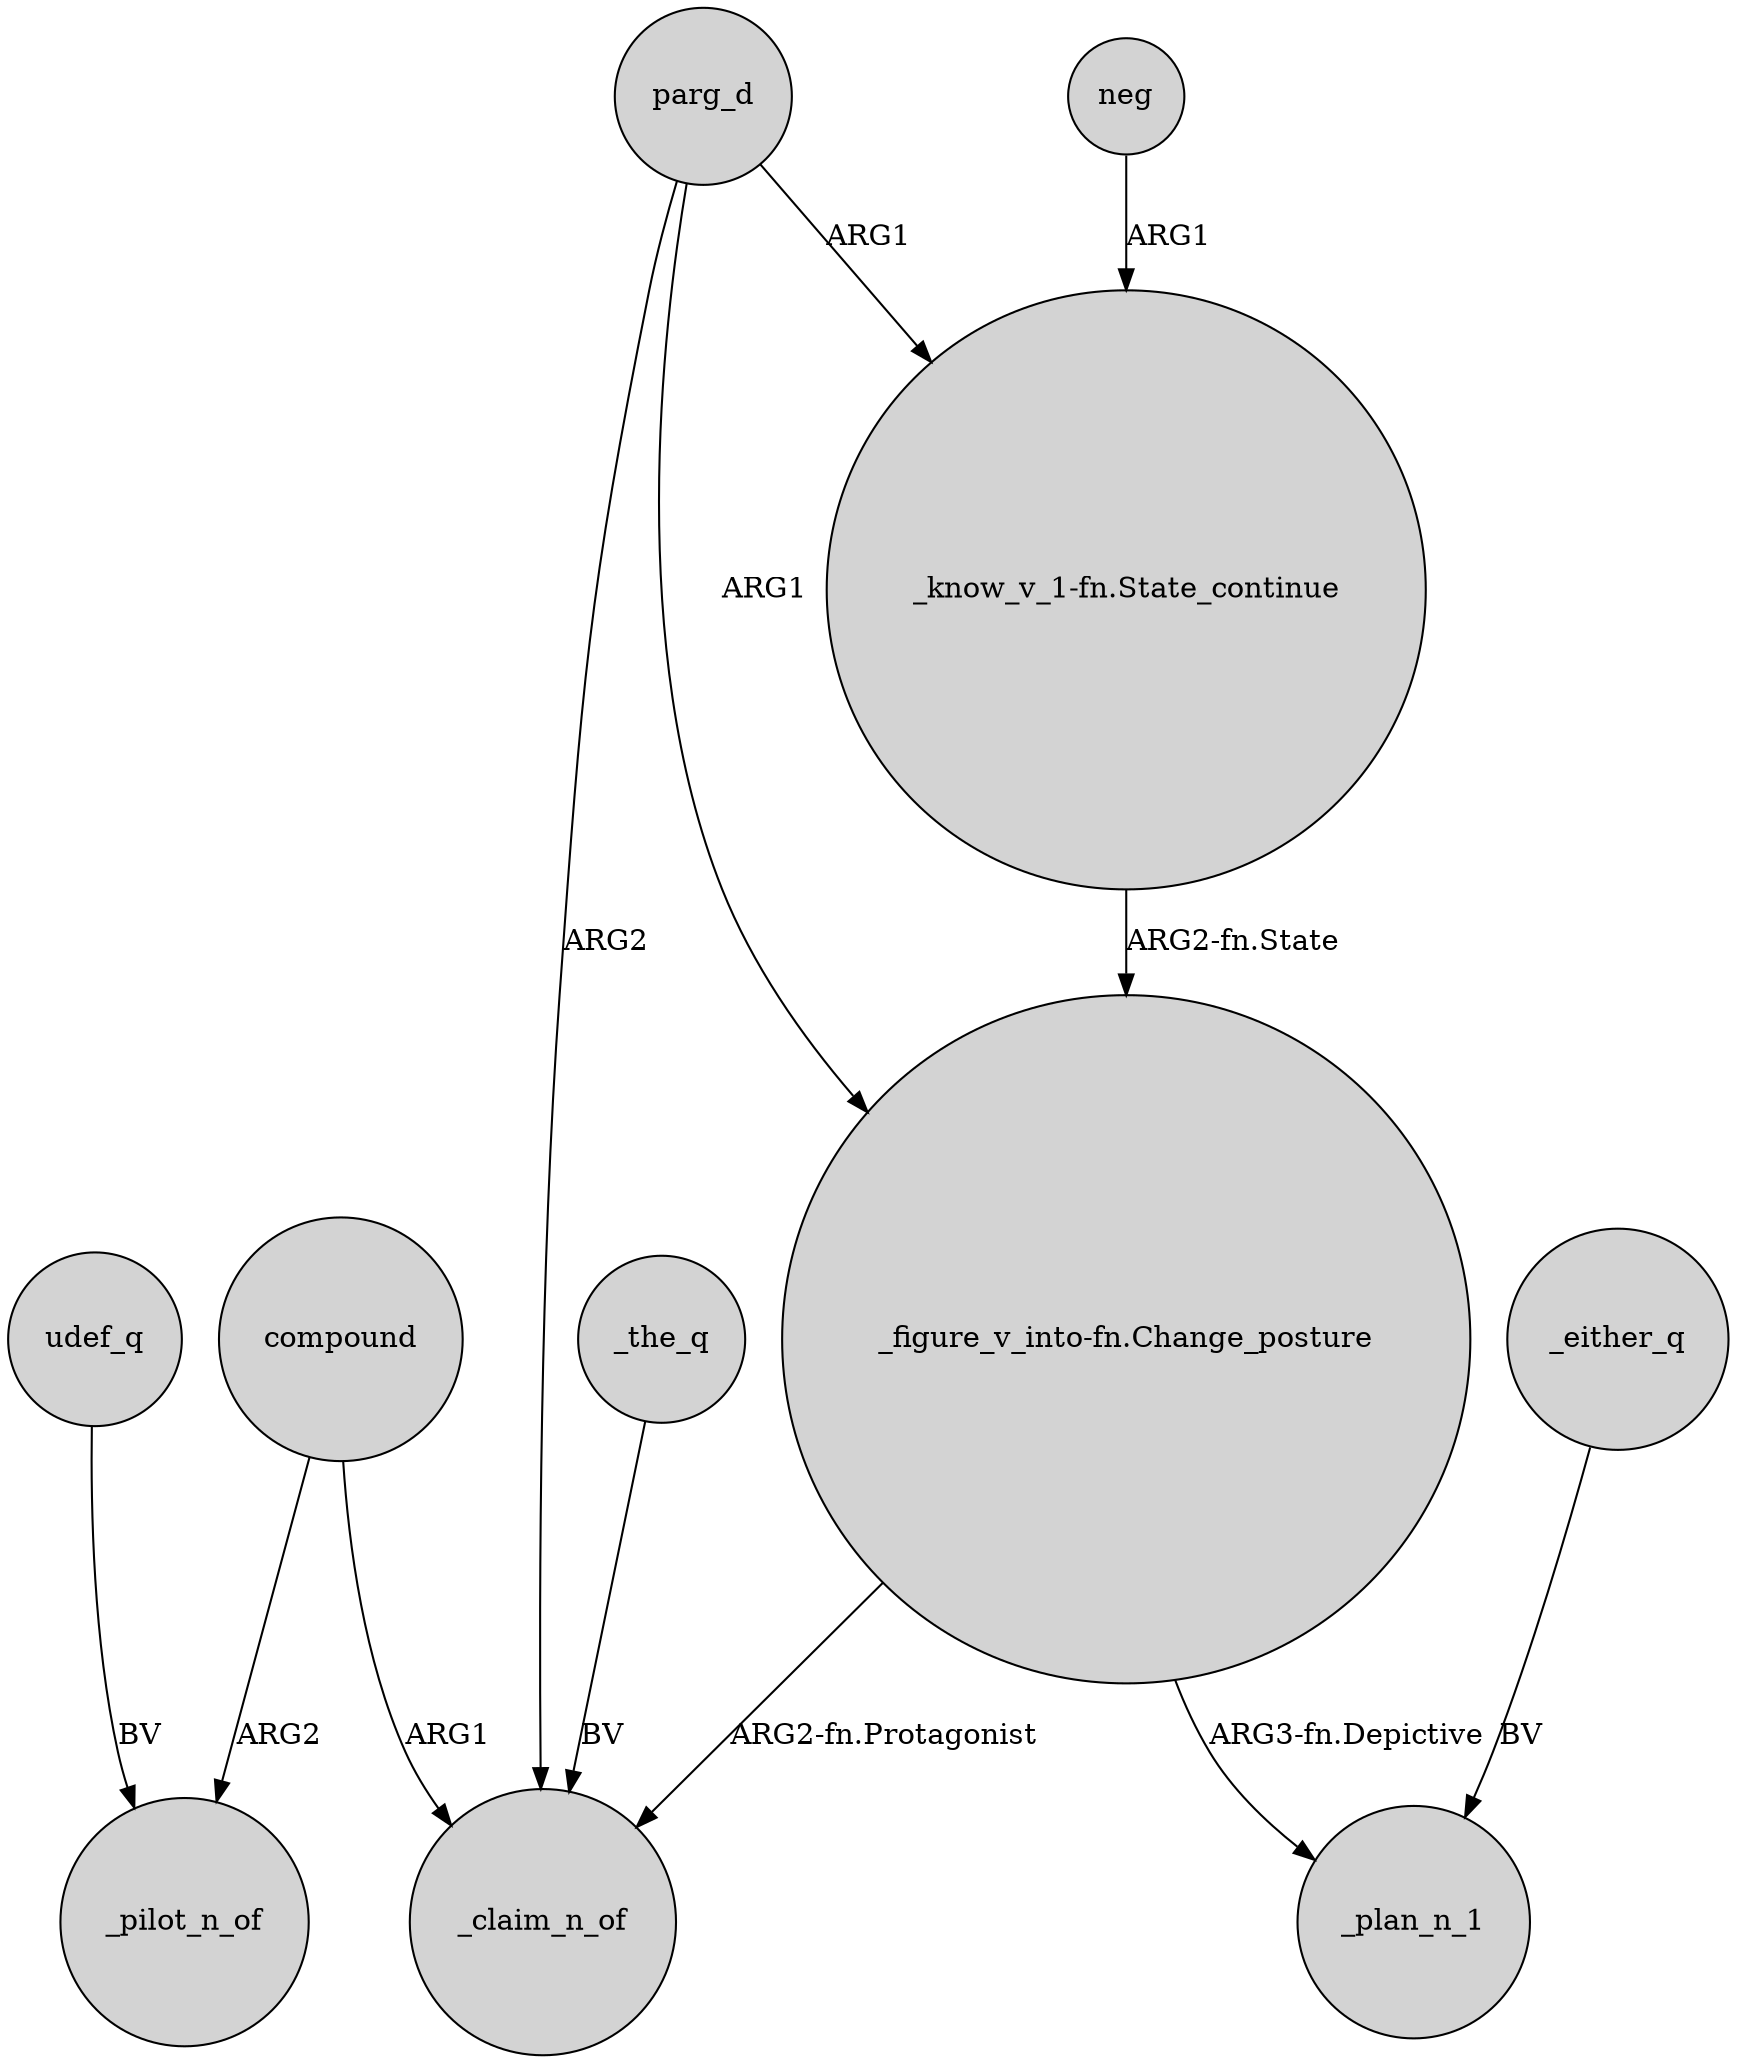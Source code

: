 digraph {
	node [shape=circle style=filled]
	compound -> _pilot_n_of [label=ARG2]
	"_figure_v_into-fn.Change_posture" -> _claim_n_of [label="ARG2-fn.Protagonist"]
	_either_q -> _plan_n_1 [label=BV]
	"_know_v_1-fn.State_continue" -> "_figure_v_into-fn.Change_posture" [label="ARG2-fn.State"]
	"_figure_v_into-fn.Change_posture" -> _plan_n_1 [label="ARG3-fn.Depictive"]
	udef_q -> _pilot_n_of [label=BV]
	_the_q -> _claim_n_of [label=BV]
	parg_d -> "_know_v_1-fn.State_continue" [label=ARG1]
	neg -> "_know_v_1-fn.State_continue" [label=ARG1]
	compound -> _claim_n_of [label=ARG1]
	parg_d -> "_figure_v_into-fn.Change_posture" [label=ARG1]
	parg_d -> _claim_n_of [label=ARG2]
}
